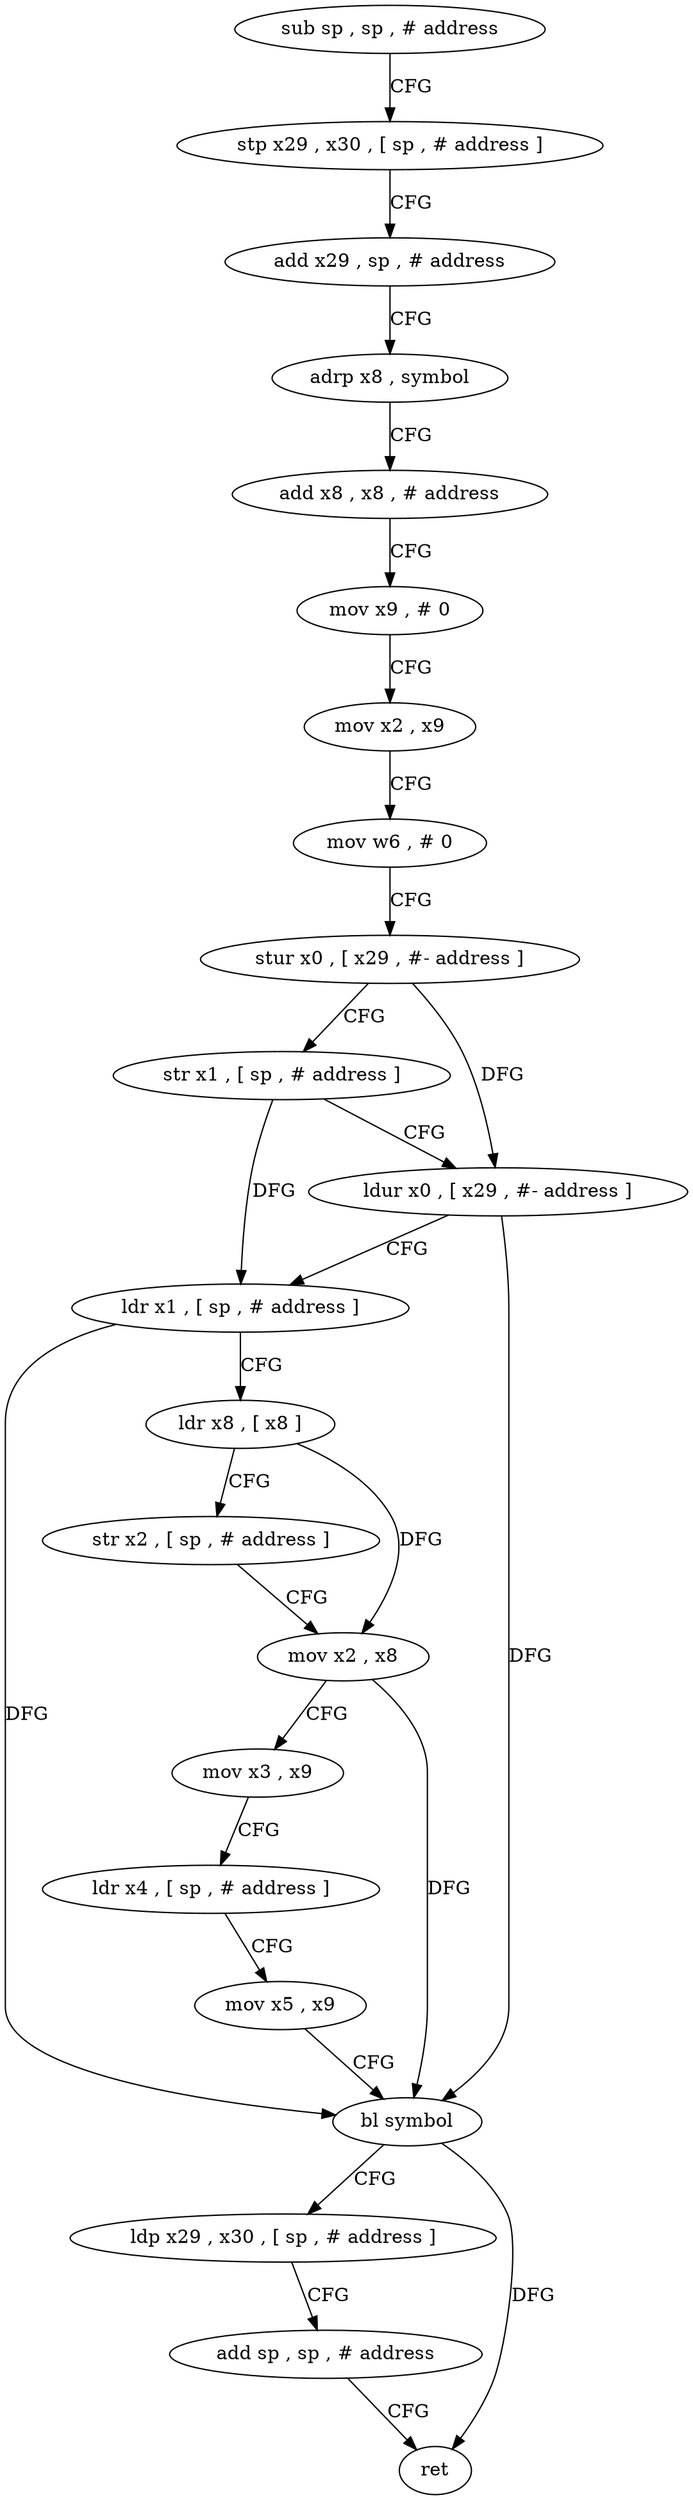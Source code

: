 digraph "func" {
"4294640" [label = "sub sp , sp , # address" ]
"4294644" [label = "stp x29 , x30 , [ sp , # address ]" ]
"4294648" [label = "add x29 , sp , # address" ]
"4294652" [label = "adrp x8 , symbol" ]
"4294656" [label = "add x8 , x8 , # address" ]
"4294660" [label = "mov x9 , # 0" ]
"4294664" [label = "mov x2 , x9" ]
"4294668" [label = "mov w6 , # 0" ]
"4294672" [label = "stur x0 , [ x29 , #- address ]" ]
"4294676" [label = "str x1 , [ sp , # address ]" ]
"4294680" [label = "ldur x0 , [ x29 , #- address ]" ]
"4294684" [label = "ldr x1 , [ sp , # address ]" ]
"4294688" [label = "ldr x8 , [ x8 ]" ]
"4294692" [label = "str x2 , [ sp , # address ]" ]
"4294696" [label = "mov x2 , x8" ]
"4294700" [label = "mov x3 , x9" ]
"4294704" [label = "ldr x4 , [ sp , # address ]" ]
"4294708" [label = "mov x5 , x9" ]
"4294712" [label = "bl symbol" ]
"4294716" [label = "ldp x29 , x30 , [ sp , # address ]" ]
"4294720" [label = "add sp , sp , # address" ]
"4294724" [label = "ret" ]
"4294640" -> "4294644" [ label = "CFG" ]
"4294644" -> "4294648" [ label = "CFG" ]
"4294648" -> "4294652" [ label = "CFG" ]
"4294652" -> "4294656" [ label = "CFG" ]
"4294656" -> "4294660" [ label = "CFG" ]
"4294660" -> "4294664" [ label = "CFG" ]
"4294664" -> "4294668" [ label = "CFG" ]
"4294668" -> "4294672" [ label = "CFG" ]
"4294672" -> "4294676" [ label = "CFG" ]
"4294672" -> "4294680" [ label = "DFG" ]
"4294676" -> "4294680" [ label = "CFG" ]
"4294676" -> "4294684" [ label = "DFG" ]
"4294680" -> "4294684" [ label = "CFG" ]
"4294680" -> "4294712" [ label = "DFG" ]
"4294684" -> "4294688" [ label = "CFG" ]
"4294684" -> "4294712" [ label = "DFG" ]
"4294688" -> "4294692" [ label = "CFG" ]
"4294688" -> "4294696" [ label = "DFG" ]
"4294692" -> "4294696" [ label = "CFG" ]
"4294696" -> "4294700" [ label = "CFG" ]
"4294696" -> "4294712" [ label = "DFG" ]
"4294700" -> "4294704" [ label = "CFG" ]
"4294704" -> "4294708" [ label = "CFG" ]
"4294708" -> "4294712" [ label = "CFG" ]
"4294712" -> "4294716" [ label = "CFG" ]
"4294712" -> "4294724" [ label = "DFG" ]
"4294716" -> "4294720" [ label = "CFG" ]
"4294720" -> "4294724" [ label = "CFG" ]
}

